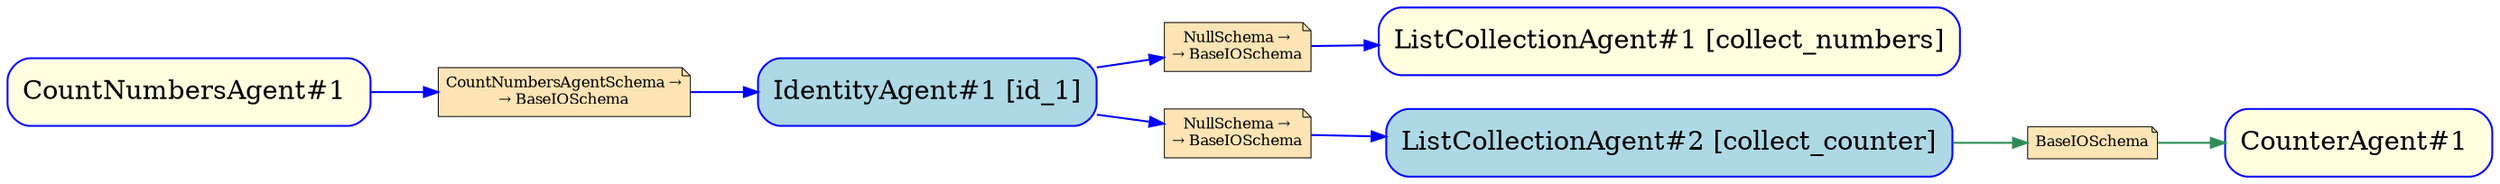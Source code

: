 digraph pipeline {
  rankdir=LR;
  bgcolor=transparent;
  node [shape=box, style="rounded,filled", fillcolor="lightblue", color="blue", fontcolor="black"];
  "ListCollectionAgent#1 [collect_numbers]" [fillcolor="lightyellow", color="blue"];
  "CounterAgent#1 " [fillcolor="lightyellow", color="blue"];
  "CountNumbersAgent#1 " [fillcolor="lightyellow", color="blue"];
  "CountNumbersAgent#1 _IdentityAgent#1 [id_1]_@_schema" [label="CountNumbersAgentSchema →\n→ BaseIOSchema", shape=note, style=filled, fontsize=8, margin=0.05, width=0.0, height=0.0, color="black", penwidth=0.5, fillcolor="moccasin"];
  "CountNumbersAgent#1 " -> "CountNumbersAgent#1 _IdentityAgent#1 [id_1]_@_schema" [color=blue, arrowsize=0.75];
  "CountNumbersAgent#1 _IdentityAgent#1 [id_1]_@_schema" -> "IdentityAgent#1 [id_1]" [color=blue, arrowsize=0.75];
  "IdentityAgent#1 [id_1]_ListCollectionAgent#1 [collect_numbers]_@_schema" [label="NullSchema →\n→ BaseIOSchema", shape=note, style=filled, fontsize=8, margin=0.05, width=0.0, height=0.0, color="black", penwidth=0.5, fillcolor="moccasin"];
  "IdentityAgent#1 [id_1]" -> "IdentityAgent#1 [id_1]_ListCollectionAgent#1 [collect_numbers]_@_schema" [color=blue, arrowsize=0.75];
  "IdentityAgent#1 [id_1]_ListCollectionAgent#1 [collect_numbers]_@_schema" -> "ListCollectionAgent#1 [collect_numbers]" [color=blue, arrowsize=0.75];
  "IdentityAgent#1 [id_1]_ListCollectionAgent#2 [collect_counter]_@_schema" [label="NullSchema →\n→ BaseIOSchema", shape=note, style=filled, fontsize=8, margin=0.05, width=0.0, height=0.0, color="black", penwidth=0.5, fillcolor="moccasin"];
  "IdentityAgent#1 [id_1]" -> "IdentityAgent#1 [id_1]_ListCollectionAgent#2 [collect_counter]_@_schema" [color=blue, arrowsize=0.75];
  "IdentityAgent#1 [id_1]_ListCollectionAgent#2 [collect_counter]_@_schema" -> "ListCollectionAgent#2 [collect_counter]" [color=blue, arrowsize=0.75];
  "ListCollectionAgent#2 [collect_counter]_CounterAgent#1 _@_schema" [label="BaseIOSchema", shape=note, style=filled, fontsize=8, margin=0.05, width=0.0, height=0.0, color="black", penwidth=0.5, fillcolor="moccasin"];
  "ListCollectionAgent#2 [collect_counter]" -> "ListCollectionAgent#2 [collect_counter]_CounterAgent#1 _@_schema" [color=seagreen, arrowsize=0.75];
  "ListCollectionAgent#2 [collect_counter]_CounterAgent#1 _@_schema" -> "CounterAgent#1 " [color=seagreen, arrowsize=0.75];
}